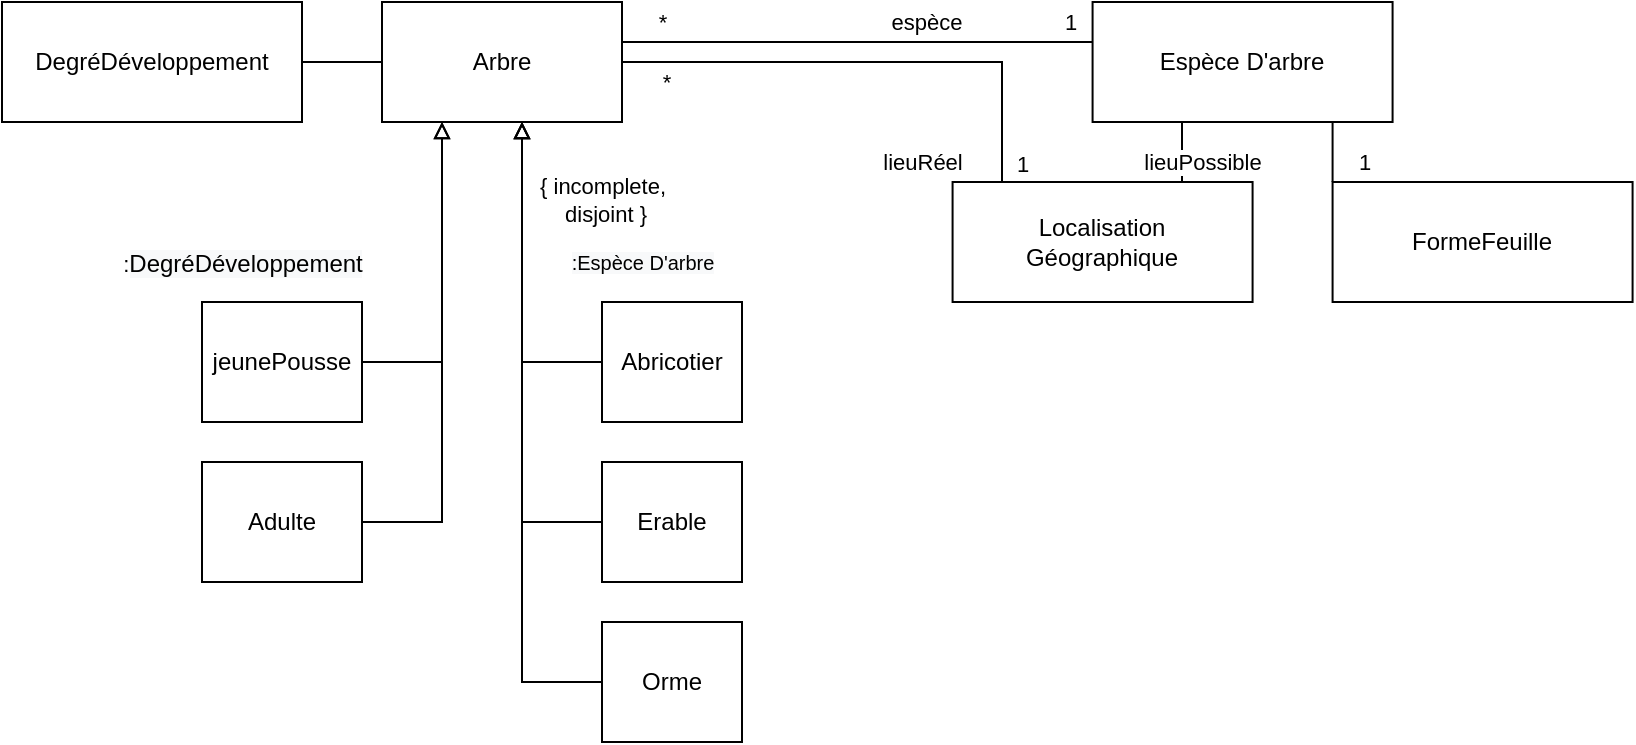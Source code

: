<mxfile version="15.5.8" type="device"><diagram id="ksZPSBMe0LBfwHBaOfRu" name="Page-1"><mxGraphModel dx="1185" dy="673" grid="1" gridSize="10" guides="1" tooltips="1" connect="1" arrows="1" fold="1" page="1" pageScale="1" pageWidth="850" pageHeight="1100" math="0" shadow="0"><root><mxCell id="0"/><mxCell id="1" parent="0"/><mxCell id="3zIk26k5ysCE9PfQ-Xpd-18" style="edgeStyle=orthogonalEdgeStyle;rounded=0;orthogonalLoop=1;jettySize=auto;html=1;endArrow=none;endFill=0;" edge="1" parent="1" source="3zIk26k5ysCE9PfQ-Xpd-1" target="3zIk26k5ysCE9PfQ-Xpd-3"><mxGeometry relative="1" as="geometry"/></mxCell><mxCell id="3zIk26k5ysCE9PfQ-Xpd-1" value="DegréDéveloppement" style="rounded=0;whiteSpace=wrap;html=1;" vertex="1" parent="1"><mxGeometry x="180" y="210" width="150" height="60" as="geometry"/></mxCell><mxCell id="3zIk26k5ysCE9PfQ-Xpd-22" style="edgeStyle=orthogonalEdgeStyle;rounded=0;orthogonalLoop=1;jettySize=auto;html=1;endArrow=none;endFill=0;" edge="1" parent="1" source="3zIk26k5ysCE9PfQ-Xpd-3" target="3zIk26k5ysCE9PfQ-Xpd-4"><mxGeometry relative="1" as="geometry"><Array as="points"><mxPoint x="580" y="230"/><mxPoint x="580" y="230"/></Array></mxGeometry></mxCell><mxCell id="3zIk26k5ysCE9PfQ-Xpd-26" value="*" style="edgeLabel;html=1;align=center;verticalAlign=middle;resizable=0;points=[];" vertex="1" connectable="0" parent="3zIk26k5ysCE9PfQ-Xpd-22"><mxGeometry x="-0.832" y="-1" relative="1" as="geometry"><mxPoint y="-11" as="offset"/></mxGeometry></mxCell><mxCell id="3zIk26k5ysCE9PfQ-Xpd-28" value="espèce" style="edgeLabel;html=1;align=center;verticalAlign=middle;resizable=0;points=[];" vertex="1" connectable="0" parent="3zIk26k5ysCE9PfQ-Xpd-22"><mxGeometry x="0.289" relative="1" as="geometry"><mxPoint y="-10" as="offset"/></mxGeometry></mxCell><mxCell id="3zIk26k5ysCE9PfQ-Xpd-29" value="1" style="edgeLabel;html=1;align=center;verticalAlign=middle;resizable=0;points=[];" vertex="1" connectable="0" parent="3zIk26k5ysCE9PfQ-Xpd-22"><mxGeometry x="0.879" relative="1" as="geometry"><mxPoint x="3" y="-10" as="offset"/></mxGeometry></mxCell><mxCell id="3zIk26k5ysCE9PfQ-Xpd-23" style="edgeStyle=orthogonalEdgeStyle;rounded=0;orthogonalLoop=1;jettySize=auto;html=1;endArrow=none;endFill=0;" edge="1" parent="1" source="3zIk26k5ysCE9PfQ-Xpd-3" target="3zIk26k5ysCE9PfQ-Xpd-6"><mxGeometry relative="1" as="geometry"><Array as="points"><mxPoint x="680" y="240"/></Array></mxGeometry></mxCell><mxCell id="3zIk26k5ysCE9PfQ-Xpd-27" value="*" style="edgeLabel;html=1;align=center;verticalAlign=middle;resizable=0;points=[];" vertex="1" connectable="0" parent="3zIk26k5ysCE9PfQ-Xpd-23"><mxGeometry x="-0.83" y="2" relative="1" as="geometry"><mxPoint y="12" as="offset"/></mxGeometry></mxCell><mxCell id="3zIk26k5ysCE9PfQ-Xpd-31" value="lieuRéel" style="edgeLabel;html=1;align=center;verticalAlign=middle;resizable=0;points=[];" vertex="1" connectable="0" parent="3zIk26k5ysCE9PfQ-Xpd-23"><mxGeometry x="0.74" y="-2" relative="1" as="geometry"><mxPoint x="-38" y="22" as="offset"/></mxGeometry></mxCell><mxCell id="3zIk26k5ysCE9PfQ-Xpd-33" value="1" style="edgeLabel;html=1;align=center;verticalAlign=middle;resizable=0;points=[];" vertex="1" connectable="0" parent="3zIk26k5ysCE9PfQ-Xpd-23"><mxGeometry x="0.915" y="3" relative="1" as="geometry"><mxPoint x="7" y="1" as="offset"/></mxGeometry></mxCell><mxCell id="3zIk26k5ysCE9PfQ-Xpd-3" value="Arbre" style="rounded=0;whiteSpace=wrap;html=1;" vertex="1" parent="1"><mxGeometry x="370" y="210" width="120" height="60" as="geometry"/></mxCell><mxCell id="3zIk26k5ysCE9PfQ-Xpd-24" style="edgeStyle=orthogonalEdgeStyle;rounded=0;orthogonalLoop=1;jettySize=auto;html=1;endArrow=none;endFill=0;" edge="1" parent="1" source="3zIk26k5ysCE9PfQ-Xpd-4" target="3zIk26k5ysCE9PfQ-Xpd-6"><mxGeometry relative="1" as="geometry"><Array as="points"><mxPoint x="770" y="280"/><mxPoint x="770" y="280"/></Array></mxGeometry></mxCell><mxCell id="3zIk26k5ysCE9PfQ-Xpd-34" value="lieuPossible" style="edgeLabel;html=1;align=center;verticalAlign=middle;resizable=0;points=[];" vertex="1" connectable="0" parent="3zIk26k5ysCE9PfQ-Xpd-24"><mxGeometry x="0.304" y="-1" relative="1" as="geometry"><mxPoint x="11" as="offset"/></mxGeometry></mxCell><mxCell id="3zIk26k5ysCE9PfQ-Xpd-25" style="edgeStyle=orthogonalEdgeStyle;rounded=0;orthogonalLoop=1;jettySize=auto;html=1;endArrow=none;endFill=0;" edge="1" parent="1" source="3zIk26k5ysCE9PfQ-Xpd-4" target="3zIk26k5ysCE9PfQ-Xpd-5"><mxGeometry relative="1" as="geometry"><Array as="points"><mxPoint x="865.29" y="310"/><mxPoint x="865.29" y="310"/></Array></mxGeometry></mxCell><mxCell id="3zIk26k5ysCE9PfQ-Xpd-35" value="1" style="edgeLabel;html=1;align=center;verticalAlign=middle;resizable=0;points=[];" vertex="1" connectable="0" parent="3zIk26k5ysCE9PfQ-Xpd-25"><mxGeometry x="0.24" y="1" relative="1" as="geometry"><mxPoint x="14" y="1" as="offset"/></mxGeometry></mxCell><mxCell id="3zIk26k5ysCE9PfQ-Xpd-4" value="Espèce D'arbre" style="rounded=0;whiteSpace=wrap;html=1;" vertex="1" parent="1"><mxGeometry x="725.29" y="210" width="150" height="60" as="geometry"/></mxCell><mxCell id="3zIk26k5ysCE9PfQ-Xpd-5" value="FormeFeuille" style="rounded=0;whiteSpace=wrap;html=1;" vertex="1" parent="1"><mxGeometry x="845.29" y="300" width="150" height="60" as="geometry"/></mxCell><mxCell id="3zIk26k5ysCE9PfQ-Xpd-6" value="Localisation&lt;br&gt;Géographique" style="rounded=0;whiteSpace=wrap;html=1;" vertex="1" parent="1"><mxGeometry x="655.29" y="300" width="150" height="60" as="geometry"/></mxCell><mxCell id="3zIk26k5ysCE9PfQ-Xpd-13" style="edgeStyle=orthogonalEdgeStyle;rounded=0;orthogonalLoop=1;jettySize=auto;html=1;endArrow=block;endFill=0;" edge="1" parent="1" source="3zIk26k5ysCE9PfQ-Xpd-7" target="3zIk26k5ysCE9PfQ-Xpd-3"><mxGeometry relative="1" as="geometry"><Array as="points"><mxPoint x="400" y="390"/></Array></mxGeometry></mxCell><mxCell id="3zIk26k5ysCE9PfQ-Xpd-7" value="jeunePousse" style="rounded=0;whiteSpace=wrap;html=1;" vertex="1" parent="1"><mxGeometry x="280" y="360" width="80" height="60" as="geometry"/></mxCell><mxCell id="3zIk26k5ysCE9PfQ-Xpd-14" style="edgeStyle=orthogonalEdgeStyle;rounded=0;orthogonalLoop=1;jettySize=auto;html=1;endArrow=block;endFill=0;" edge="1" parent="1" source="3zIk26k5ysCE9PfQ-Xpd-8" target="3zIk26k5ysCE9PfQ-Xpd-3"><mxGeometry relative="1" as="geometry"><Array as="points"><mxPoint x="400" y="470"/></Array></mxGeometry></mxCell><mxCell id="3zIk26k5ysCE9PfQ-Xpd-19" value=":&lt;span style=&quot;font-size: 12px ; background-color: rgb(248 , 249 , 250)&quot;&gt;DegréDéveloppement&lt;/span&gt;" style="edgeLabel;html=1;align=center;verticalAlign=middle;resizable=0;points=[];" vertex="1" connectable="0" parent="3zIk26k5ysCE9PfQ-Xpd-14"><mxGeometry x="0.408" y="-2" relative="1" as="geometry"><mxPoint x="-102" as="offset"/></mxGeometry></mxCell><mxCell id="3zIk26k5ysCE9PfQ-Xpd-8" value="Adulte" style="rounded=0;whiteSpace=wrap;html=1;" vertex="1" parent="1"><mxGeometry x="280" y="440" width="80" height="60" as="geometry"/></mxCell><mxCell id="3zIk26k5ysCE9PfQ-Xpd-15" style="edgeStyle=orthogonalEdgeStyle;rounded=0;orthogonalLoop=1;jettySize=auto;html=1;endArrow=block;endFill=0;" edge="1" parent="1" source="3zIk26k5ysCE9PfQ-Xpd-9" target="3zIk26k5ysCE9PfQ-Xpd-3"><mxGeometry relative="1" as="geometry"><Array as="points"><mxPoint x="440" y="390"/></Array></mxGeometry></mxCell><mxCell id="3zIk26k5ysCE9PfQ-Xpd-9" value="Abricotier" style="rounded=0;whiteSpace=wrap;html=1;" vertex="1" parent="1"><mxGeometry x="480" y="360" width="70" height="60" as="geometry"/></mxCell><mxCell id="3zIk26k5ysCE9PfQ-Xpd-16" style="edgeStyle=orthogonalEdgeStyle;rounded=0;orthogonalLoop=1;jettySize=auto;html=1;endArrow=block;endFill=0;" edge="1" parent="1" source="3zIk26k5ysCE9PfQ-Xpd-10" target="3zIk26k5ysCE9PfQ-Xpd-3"><mxGeometry relative="1" as="geometry"><Array as="points"><mxPoint x="440" y="470"/></Array></mxGeometry></mxCell><mxCell id="3zIk26k5ysCE9PfQ-Xpd-10" value="Erable" style="rounded=0;whiteSpace=wrap;html=1;" vertex="1" parent="1"><mxGeometry x="480" y="440" width="70" height="60" as="geometry"/></mxCell><mxCell id="3zIk26k5ysCE9PfQ-Xpd-17" style="edgeStyle=orthogonalEdgeStyle;rounded=0;orthogonalLoop=1;jettySize=auto;html=1;endArrow=block;endFill=0;" edge="1" parent="1" source="3zIk26k5ysCE9PfQ-Xpd-11" target="3zIk26k5ysCE9PfQ-Xpd-3"><mxGeometry relative="1" as="geometry"><Array as="points"><mxPoint x="440" y="550"/></Array></mxGeometry></mxCell><mxCell id="3zIk26k5ysCE9PfQ-Xpd-20" value="&lt;font size=&quot;1&quot;&gt;&lt;span style=&quot;background-color: rgb(248 , 249 , 250)&quot;&gt;:Espèce D'arbre&lt;/span&gt;&lt;/font&gt;" style="edgeLabel;html=1;align=center;verticalAlign=middle;resizable=0;points=[];" vertex="1" connectable="0" parent="3zIk26k5ysCE9PfQ-Xpd-17"><mxGeometry x="0.6" relative="1" as="geometry"><mxPoint x="60" y="6" as="offset"/></mxGeometry></mxCell><mxCell id="3zIk26k5ysCE9PfQ-Xpd-21" value="{ incomplete,&lt;br&gt;&amp;nbsp;disjoint }" style="edgeLabel;html=1;align=center;verticalAlign=middle;resizable=0;points=[];" vertex="1" connectable="0" parent="3zIk26k5ysCE9PfQ-Xpd-17"><mxGeometry x="0.776" y="1" relative="1" as="geometry"><mxPoint x="41" y="3" as="offset"/></mxGeometry></mxCell><mxCell id="3zIk26k5ysCE9PfQ-Xpd-11" value="Orme" style="rounded=0;whiteSpace=wrap;html=1;" vertex="1" parent="1"><mxGeometry x="480" y="520" width="70" height="60" as="geometry"/></mxCell></root></mxGraphModel></diagram></mxfile>